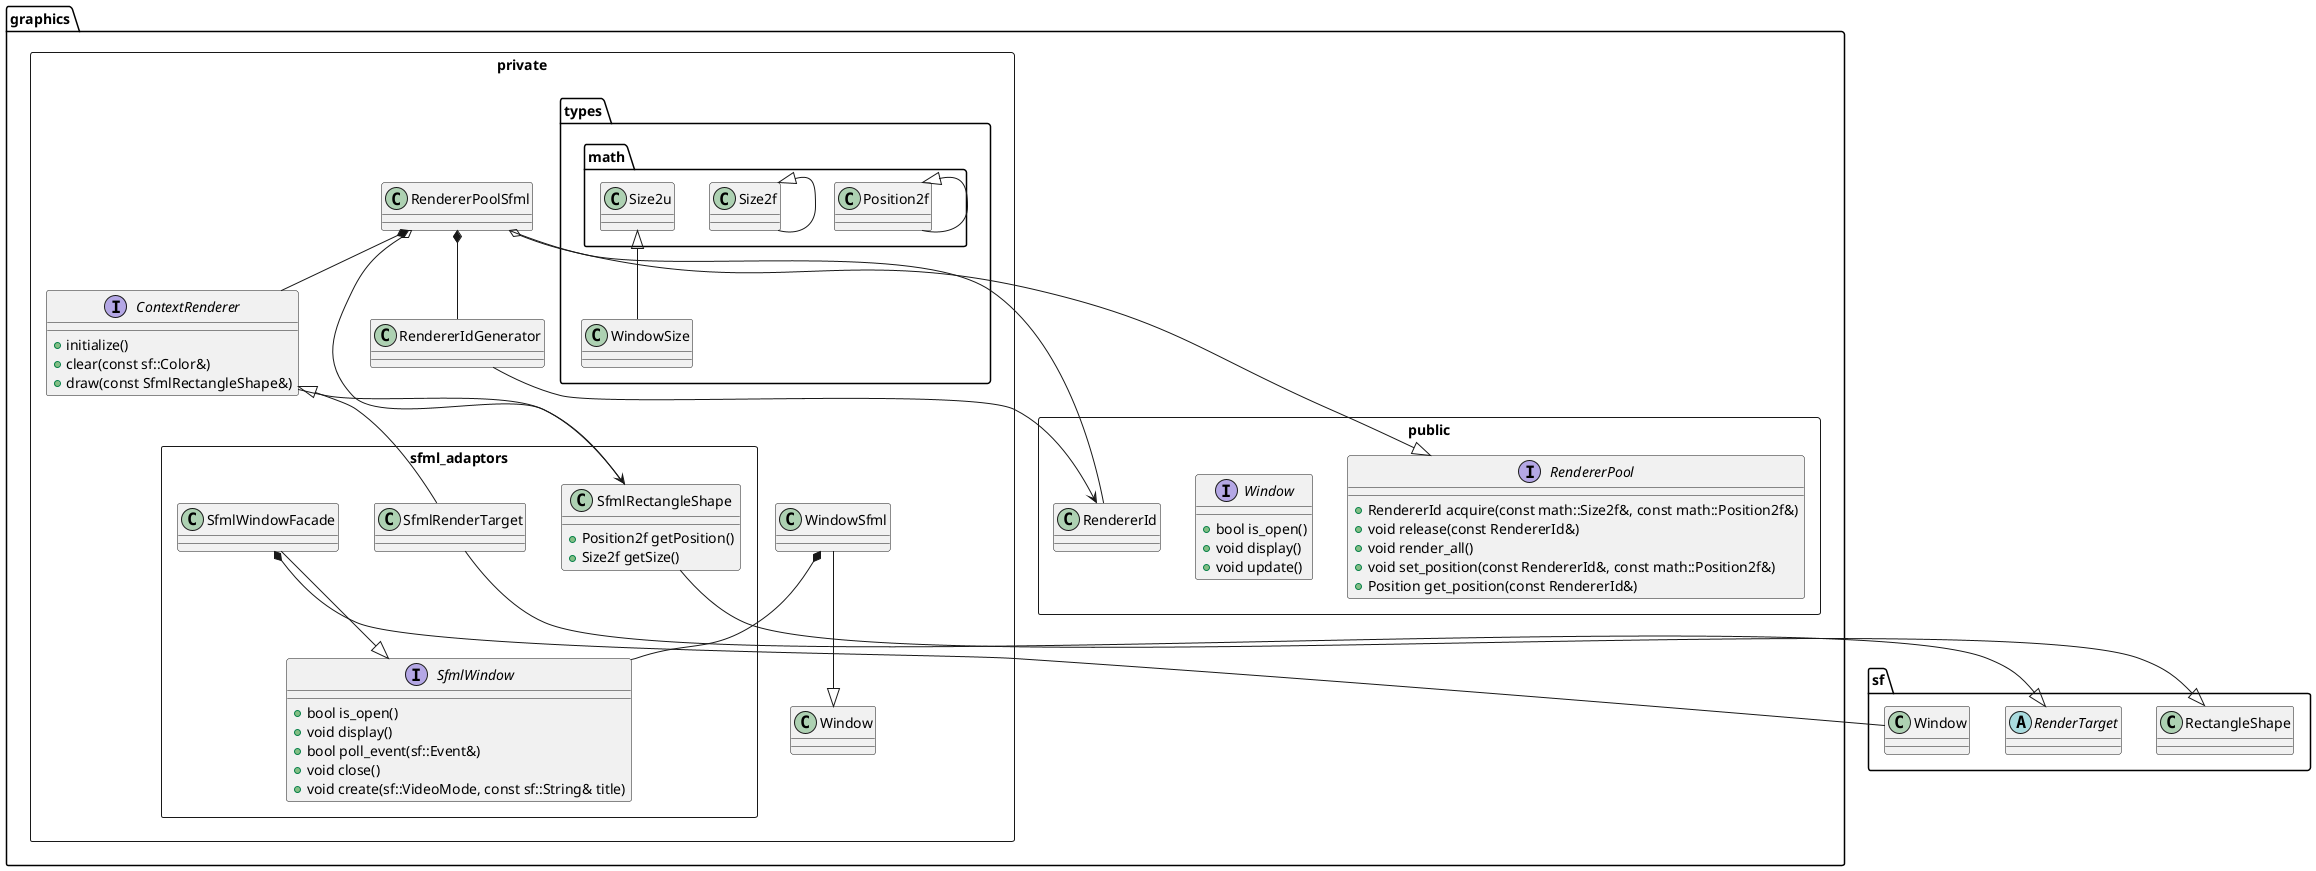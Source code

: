 @startuml

namespace sf{
	class RectangleShape
    class Window
    abstract class RenderTarget
}

namespace graphics {
package public  <<Rectangle>> {

    interface RendererPool{
      + RendererId acquire(const math::Size2f&, const math::Position2f&)
      + void release(const RendererId&)
      + void render_all()
      + void set_position(const RendererId&, const math::Position2f&)
      + Position get_position(const RendererId&)
    }
    interface Window{
      + bool is_open()
      + void display()
      + void update()
    }
    class RendererId
  }
  package private  <<Rectangle>> {

  	package types{
      math.Position2f <|-- Position2f
      math.Size2f <|-- Size2f
      math.Size2u <|-- WindowSize
    }
    
    package sfml_adaptors  <<Rectangle>> {
    
        interface SfmlWindow{
        	+ bool is_open()
    		+ void display()
    		+ bool poll_event(sf::Event&)
    		+ void close()
    		+ void create(sf::VideoMode, const sf::String& title)
        }
        
        class SfmlWindowFacade
        SfmlWindowFacade --|> SfmlWindow
        SfmlWindowFacade *-down- sf.Window
        
        class SfmlRenderTarget
    	SfmlRenderTarget -down-|> sf.RenderTarget 
        
        
        class SfmlRectangleShape{
        	+ Position2f getPosition()
            + Size2f getSize()
        }
   		SfmlRectangleShape --|> sf.RectangleShape
    
    }
  	class WindowSfml
    WindowSfml --|> Window
    WindowSfml *-- SfmlWindow
    
    interface ContextRenderer{
    	+ initialize()
        + clear(const sf::Color&)
        + draw(const SfmlRectangleShape&)
    }
    ContextRenderer --> SfmlRectangleShape
    ContextRenderer <|-- SfmlRenderTarget
        
    class RendererPoolSfml{
    }
    RendererPoolSfml --|> RendererPool
    RendererPoolSfml o-- RendererId
    RendererPoolSfml o-- SfmlRectangleShape
    RendererPoolSfml *-- RendererIdGenerator
    RendererPoolSfml *-- ContextRenderer
    
    class RendererIdGenerator
    RendererIdGenerator --> RendererId
  }
  
  
}

@enduml
